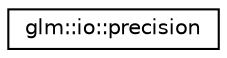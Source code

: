 digraph "Graphical Class Hierarchy"
{
  edge [fontname="Helvetica",fontsize="10",labelfontname="Helvetica",labelfontsize="10"];
  node [fontname="Helvetica",fontsize="10",shape=record];
  rankdir="LR";
  Node1 [label="glm::io::precision",height=0.2,width=0.4,color="black", fillcolor="white", style="filled",URL="$structglm_1_1io_1_1precision.html"];
}

